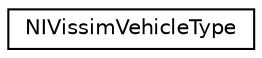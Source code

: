 digraph "Graphical Class Hierarchy"
{
  edge [fontname="Helvetica",fontsize="10",labelfontname="Helvetica",labelfontsize="10"];
  node [fontname="Helvetica",fontsize="10",shape=record];
  rankdir="LR";
  Node0 [label="NIVissimVehicleType",height=0.2,width=0.4,color="black", fillcolor="white", style="filled",URL="$dd/dbf/class_n_i_vissim_vehicle_type.html"];
}
